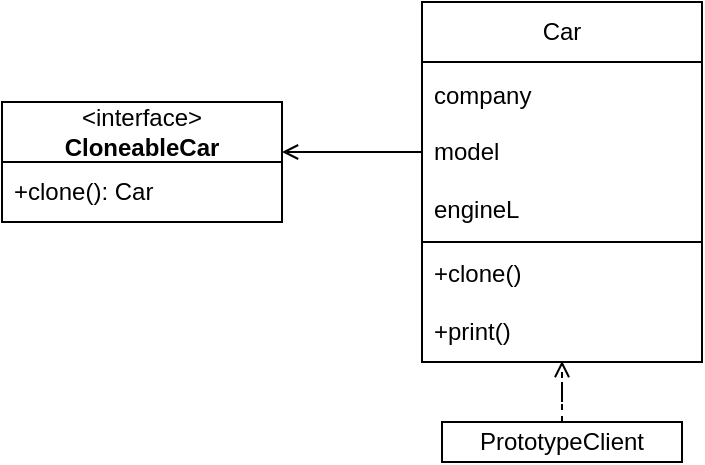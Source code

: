 <mxfile version="22.1.0" type="device">
  <diagram name="Страница — 1" id="U_OW1hEJjHDYMSsLK7h-">
    <mxGraphModel dx="983" dy="633" grid="1" gridSize="10" guides="1" tooltips="1" connect="1" arrows="1" fold="1" page="1" pageScale="1" pageWidth="827" pageHeight="1169" math="0" shadow="0">
      <root>
        <mxCell id="0" />
        <mxCell id="1" parent="0" />
        <mxCell id="jTwC8m--l6y05RlBwPoS-1" value="&amp;lt;interface&amp;gt;&lt;br&gt;&lt;b&gt;CloneableCar&lt;/b&gt;" style="swimlane;fontStyle=0;childLayout=stackLayout;horizontal=1;startSize=30;horizontalStack=0;resizeParent=1;resizeParentMax=0;resizeLast=0;collapsible=1;marginBottom=0;whiteSpace=wrap;html=1;" vertex="1" parent="1">
          <mxGeometry x="250" y="180" width="140" height="60" as="geometry" />
        </mxCell>
        <mxCell id="jTwC8m--l6y05RlBwPoS-2" value="+clone(): Car" style="text;strokeColor=none;fillColor=none;align=left;verticalAlign=middle;spacingLeft=4;spacingRight=4;overflow=hidden;points=[[0,0.5],[1,0.5]];portConstraint=eastwest;rotatable=0;whiteSpace=wrap;html=1;" vertex="1" parent="jTwC8m--l6y05RlBwPoS-1">
          <mxGeometry y="30" width="140" height="30" as="geometry" />
        </mxCell>
        <mxCell id="jTwC8m--l6y05RlBwPoS-5" value="Car" style="swimlane;fontStyle=0;childLayout=stackLayout;horizontal=1;startSize=30;horizontalStack=0;resizeParent=1;resizeParentMax=0;resizeLast=0;collapsible=1;marginBottom=0;whiteSpace=wrap;html=1;" vertex="1" parent="1">
          <mxGeometry x="460" y="130" width="140" height="180" as="geometry" />
        </mxCell>
        <mxCell id="jTwC8m--l6y05RlBwPoS-12" style="edgeStyle=orthogonalEdgeStyle;rounded=0;orthogonalLoop=1;jettySize=auto;html=1;endArrow=open;endFill=0;" edge="1" parent="jTwC8m--l6y05RlBwPoS-5" source="jTwC8m--l6y05RlBwPoS-7">
          <mxGeometry relative="1" as="geometry">
            <mxPoint x="-70" y="75" as="targetPoint" />
          </mxGeometry>
        </mxCell>
        <mxCell id="jTwC8m--l6y05RlBwPoS-7" value="company&lt;br&gt;&lt;br&gt;model&lt;br&gt;&lt;br&gt;engineL" style="text;strokeColor=default;fillColor=none;align=left;verticalAlign=middle;spacingLeft=4;spacingRight=4;overflow=hidden;points=[[0,0.5],[1,0.5]];portConstraint=eastwest;rotatable=0;whiteSpace=wrap;html=1;" vertex="1" parent="jTwC8m--l6y05RlBwPoS-5">
          <mxGeometry y="30" width="140" height="90" as="geometry" />
        </mxCell>
        <mxCell id="jTwC8m--l6y05RlBwPoS-8" value="+clone()&lt;br&gt;&lt;br&gt;+print()" style="text;strokeColor=none;fillColor=none;align=left;verticalAlign=middle;spacingLeft=4;spacingRight=4;overflow=hidden;points=[[0,0.5],[1,0.5]];portConstraint=eastwest;rotatable=0;whiteSpace=wrap;html=1;" vertex="1" parent="jTwC8m--l6y05RlBwPoS-5">
          <mxGeometry y="120" width="140" height="60" as="geometry" />
        </mxCell>
        <mxCell id="jTwC8m--l6y05RlBwPoS-9" value="PrototypeClient" style="rounded=0;whiteSpace=wrap;html=1;" vertex="1" parent="1">
          <mxGeometry x="470" y="340" width="120" height="20" as="geometry" />
        </mxCell>
        <mxCell id="jTwC8m--l6y05RlBwPoS-10" style="edgeStyle=orthogonalEdgeStyle;rounded=0;orthogonalLoop=1;jettySize=auto;html=1;entryX=0.5;entryY=0.992;entryDx=0;entryDy=0;entryPerimeter=0;endArrow=open;endFill=0;dashed=1;" edge="1" parent="1" source="jTwC8m--l6y05RlBwPoS-9" target="jTwC8m--l6y05RlBwPoS-8">
          <mxGeometry relative="1" as="geometry" />
        </mxCell>
      </root>
    </mxGraphModel>
  </diagram>
</mxfile>
